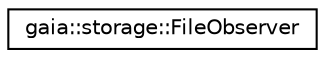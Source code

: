 digraph G
{
  edge [fontname="Helvetica",fontsize="10",labelfontname="Helvetica",labelfontsize="10"];
  node [fontname="Helvetica",fontsize="10",shape=record];
  rankdir=LR;
  Node1 [label="gaia::storage::FileObserver",height=0.2,width=0.4,color="black", fillcolor="white", style="filled",URL="$da/dde/classgaia_1_1storage_1_1_file_observer.html",tooltip="Monitors files to fire an event after files are accessed or changed by by any process on the device (..."];
}
